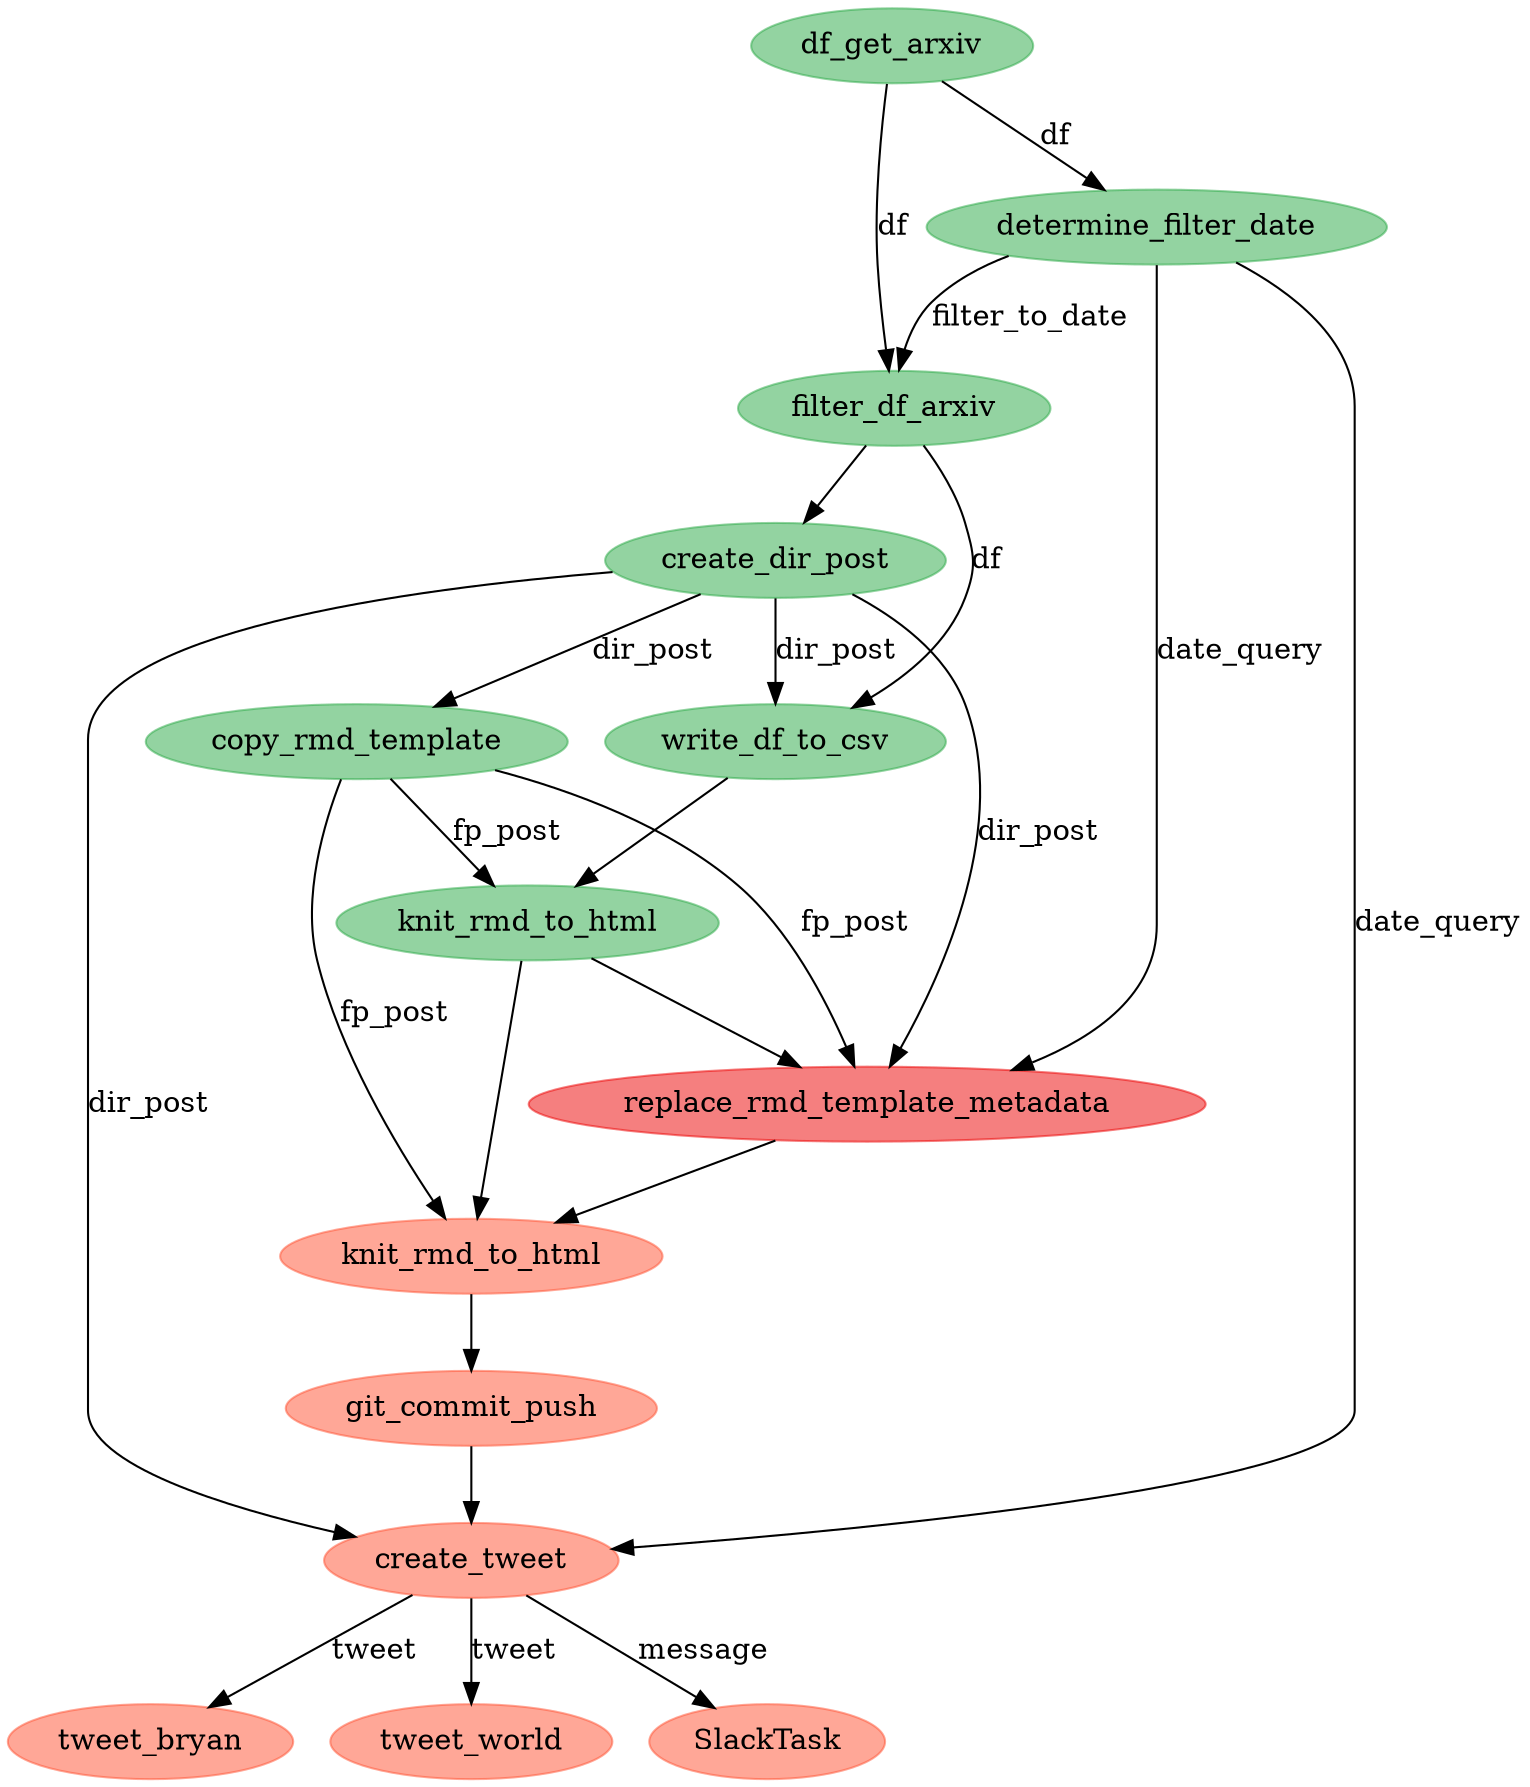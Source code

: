 digraph {
	4692599376 [label=tweet_bryan color="#ff513180" colorscheme=svg shape=ellipse style=filled]
	4692599568 [label=tweet_world color="#ff513180" colorscheme=svg shape=ellipse style=filled]
	4692586320 [label=create_tweet color="#ff513180" colorscheme=svg shape=ellipse style=filled]
	4692582800 [label=df_get_arxiv color="#28a74580" colorscheme=svg shape=ellipse style=filled]
	4692582480 [label=determine_filter_date color="#28a74580" colorscheme=svg shape=ellipse style=filled]
	4692583888 [label=write_df_to_csv color="#28a74580" colorscheme=svg shape=ellipse style=filled]
	4692582544 [label=filter_df_arxiv color="#28a74580" colorscheme=svg shape=ellipse style=filled]
	4692583376 [label=create_dir_post color="#28a74580" colorscheme=svg shape=ellipse style=filled]
	4692584848 [label=copy_rmd_template color="#28a74580" colorscheme=svg shape=ellipse style=filled]
	4692585104 [label=knit_rmd_to_html color="#28a74580" colorscheme=svg shape=ellipse style=filled]
	4692585808 [label=replace_rmd_template_metadata color="#eb000080" colorscheme=svg shape=ellipse style=filled]
	4692583760 [label=knit_rmd_to_html color="#ff513180" colorscheme=svg shape=ellipse style=filled]
	4692585936 [label=git_commit_push color="#ff513180" colorscheme=svg shape=ellipse style=filled]
	4692599888 [label=SlackTask color="#ff513180" colorscheme=svg shape=ellipse style=filled]
	4692586320 -> 4692599568 [label=tweet]
	4692584848 -> 4692585808 [label=fp_post]
	4692584848 -> 4692583760 [label=fp_post]
	4692582800 -> 4692582544 [label=df]
	4692583376 -> 4692583888 [label=dir_post]
	4692583376 -> 4692585808 [label=dir_post]
	4692583376 -> 4692586320 [label=dir_post]
	4692582480 -> 4692586320 [label=date_query]
	4692582480 -> 4692585808 [label=date_query]
	4692582544 -> 4692583376
	4692583888 -> 4692585104
	4692585104 -> 4692585808
	4692585104 -> 4692583760
	4692582480 -> 4692582544 [label=filter_to_date]
	4692586320 -> 4692599376 [label=tweet]
	4692584848 -> 4692585104 [label=fp_post]
	4692582544 -> 4692583888 [label=df]
	4692582800 -> 4692582480 [label=df]
	4692583376 -> 4692584848 [label=dir_post]
	4692585808 -> 4692583760
	4692583760 -> 4692585936
	4692585936 -> 4692586320
	4692586320 -> 4692599888 [label=message]
}
